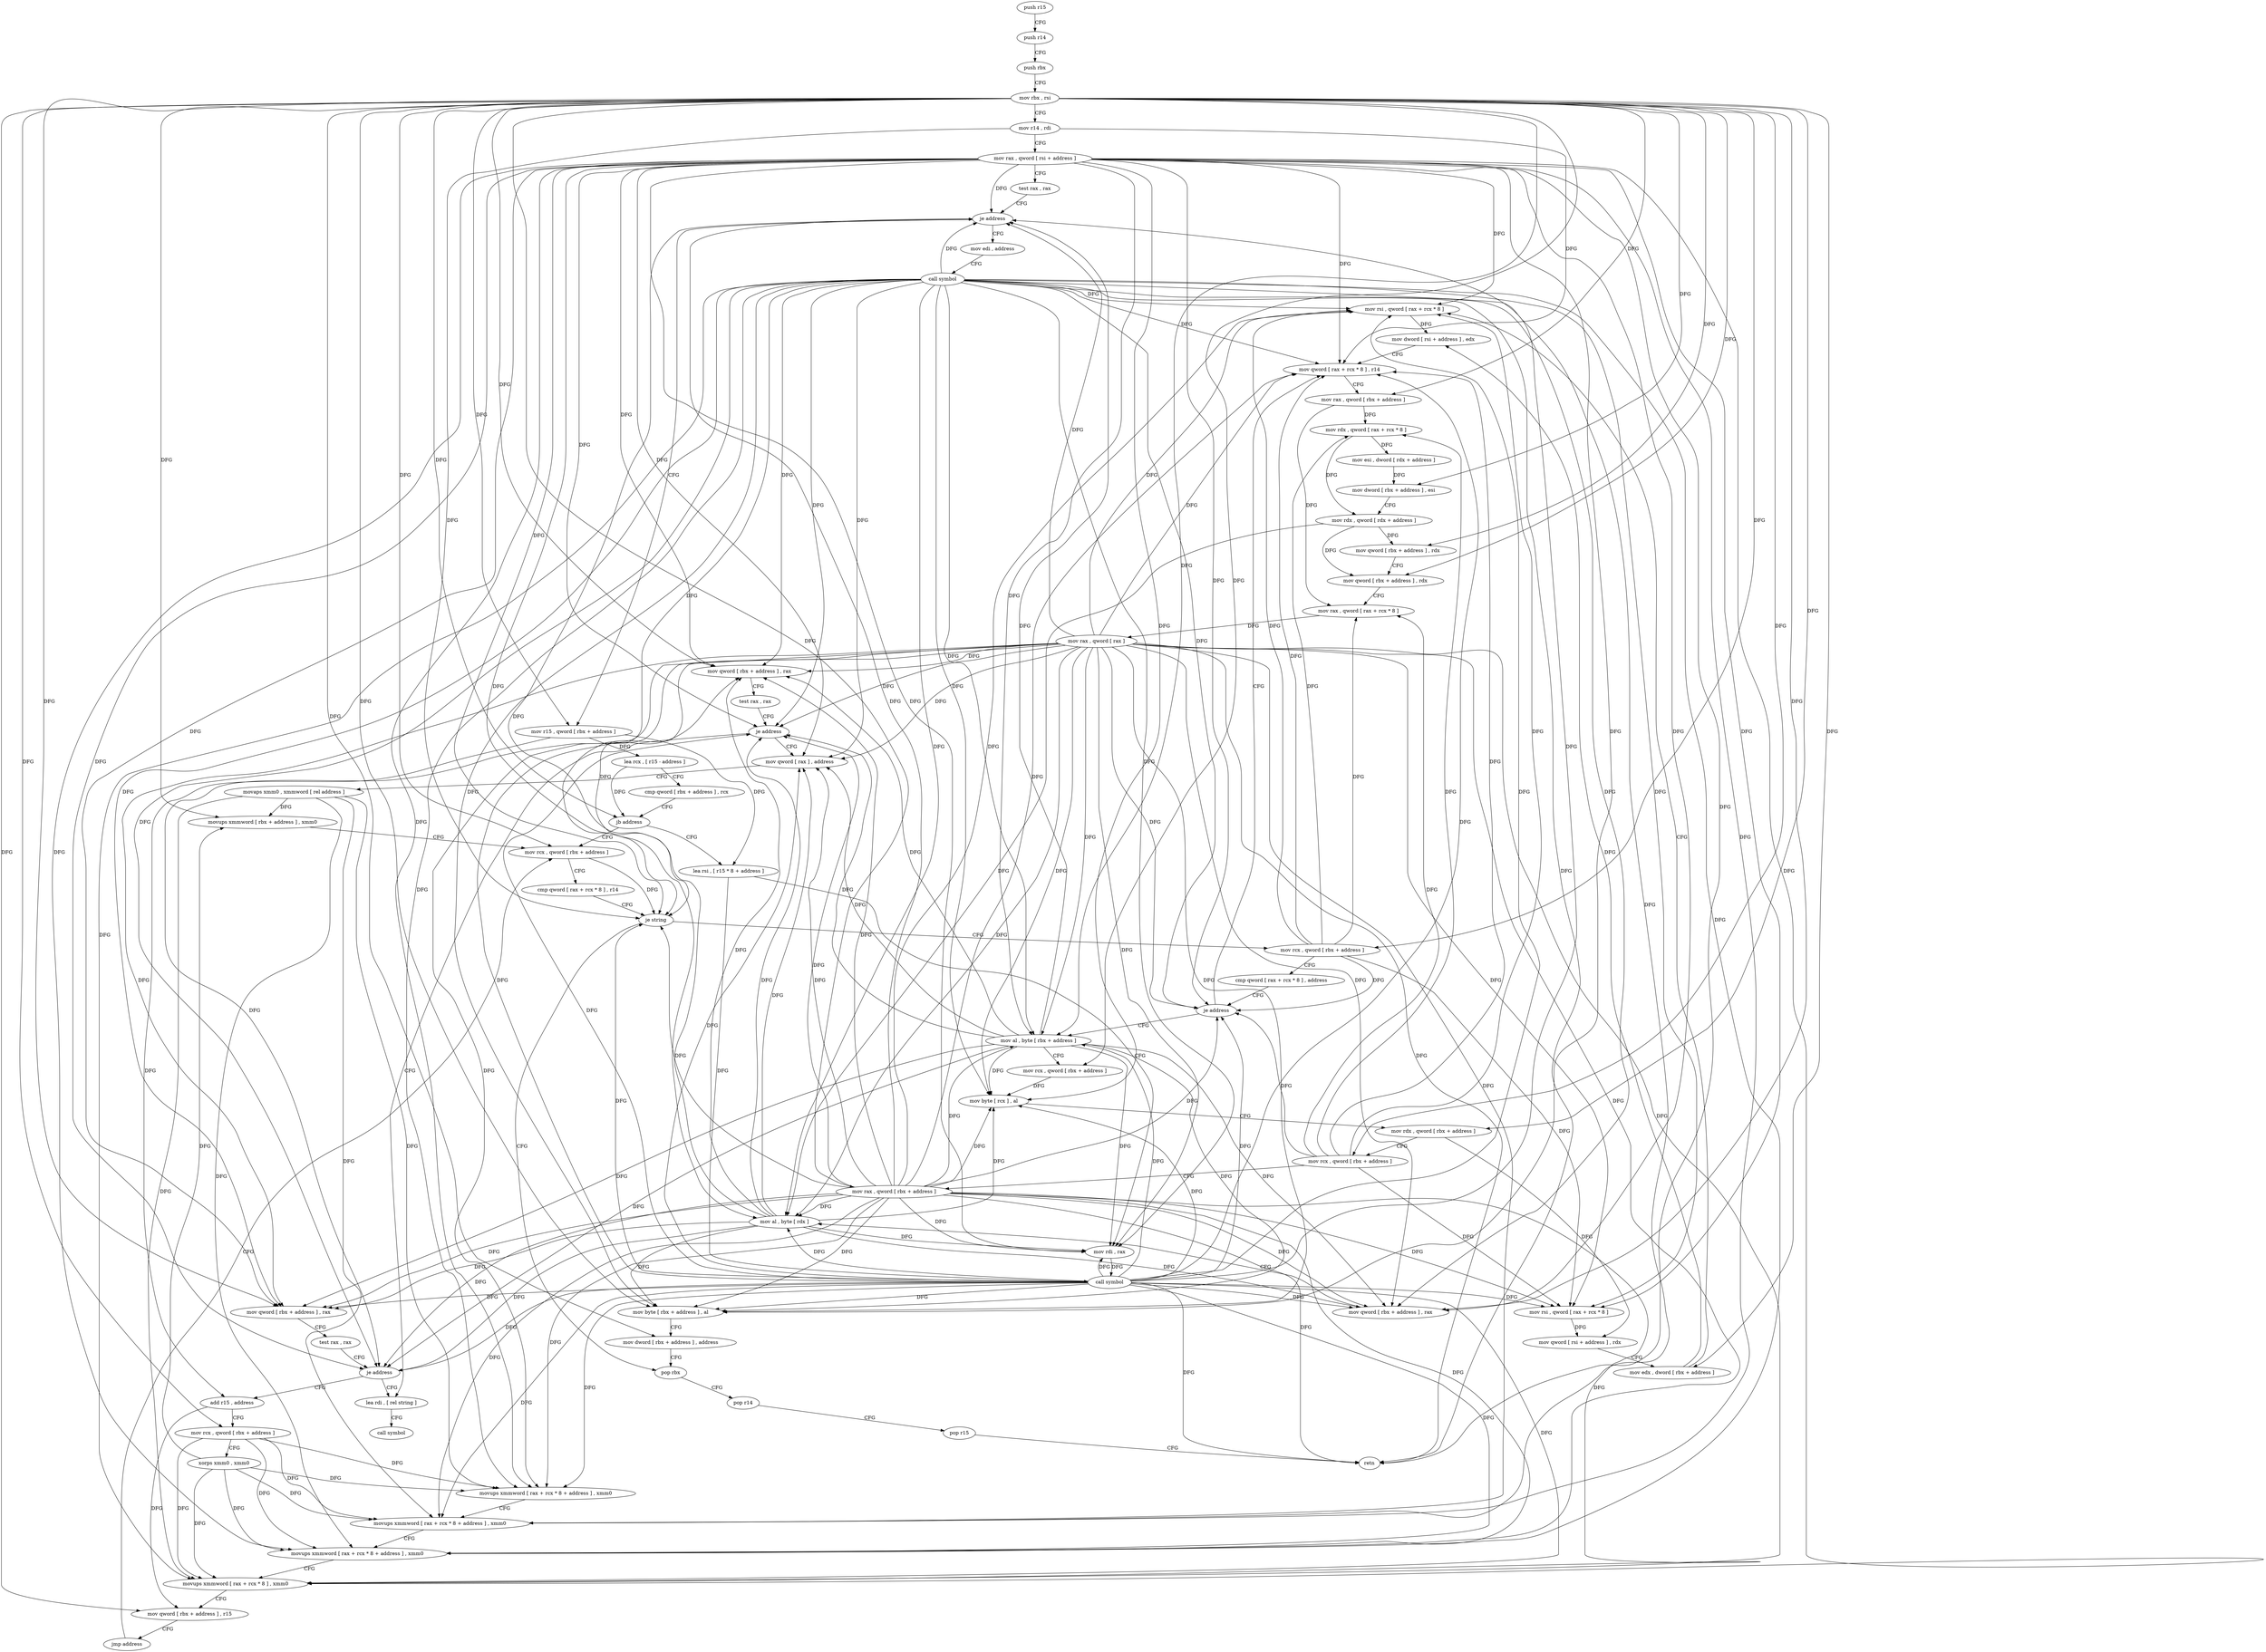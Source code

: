 digraph "func" {
"127712" [label = "push r15" ]
"127714" [label = "push r14" ]
"127716" [label = "push rbx" ]
"127717" [label = "mov rbx , rsi" ]
"127720" [label = "mov r14 , rdi" ]
"127723" [label = "mov rax , qword [ rsi + address ]" ]
"127727" [label = "test rax , rax" ]
"127730" [label = "je address" ]
"127811" [label = "mov edi , address" ]
"127732" [label = "mov r15 , qword [ rbx + address ]" ]
"127816" [label = "call symbol" ]
"127821" [label = "mov qword [ rbx + address ] , rax" ]
"127825" [label = "test rax , rax" ]
"127828" [label = "je address" ]
"127974" [label = "lea rdi , [ rel string ]" ]
"127834" [label = "mov qword [ rax ] , address" ]
"127736" [label = "lea rcx , [ r15 - address ]" ]
"127740" [label = "cmp qword [ rbx + address ] , rcx" ]
"127744" [label = "jb address" ]
"127852" [label = "mov rcx , qword [ rbx + address ]" ]
"127746" [label = "lea rsi , [ r15 * 8 + address ]" ]
"127981" [label = "call symbol" ]
"127841" [label = "movaps xmm0 , xmmword [ rel address ]" ]
"127848" [label = "movups xmmword [ rbx + address ] , xmm0" ]
"127856" [label = "cmp qword [ rax + rcx * 8 ] , r14" ]
"127860" [label = "je string" ]
"127968" [label = "pop rbx" ]
"127862" [label = "mov rcx , qword [ rbx + address ]" ]
"127754" [label = "mov rdi , rax" ]
"127757" [label = "call symbol" ]
"127762" [label = "mov qword [ rbx + address ] , rax" ]
"127766" [label = "test rax , rax" ]
"127769" [label = "je address" ]
"127775" [label = "add r15 , address" ]
"127969" [label = "pop r14" ]
"127971" [label = "pop r15" ]
"127973" [label = "retn" ]
"127866" [label = "cmp qword [ rax + rcx * 8 ] , address" ]
"127871" [label = "je address" ]
"127912" [label = "mov qword [ rax + rcx * 8 ] , r14" ]
"127873" [label = "mov al , byte [ rbx + address ]" ]
"127779" [label = "mov rcx , qword [ rbx + address ]" ]
"127783" [label = "xorps xmm0 , xmm0" ]
"127786" [label = "movups xmmword [ rax + rcx * 8 + address ] , xmm0" ]
"127791" [label = "movups xmmword [ rax + rcx * 8 + address ] , xmm0" ]
"127796" [label = "movups xmmword [ rax + rcx * 8 + address ] , xmm0" ]
"127801" [label = "movups xmmword [ rax + rcx * 8 ] , xmm0" ]
"127805" [label = "mov qword [ rbx + address ] , r15" ]
"127809" [label = "jmp address" ]
"127916" [label = "mov rax , qword [ rbx + address ]" ]
"127920" [label = "mov rdx , qword [ rax + rcx * 8 ]" ]
"127924" [label = "mov esi , dword [ rdx + address ]" ]
"127927" [label = "mov dword [ rbx + address ] , esi" ]
"127930" [label = "mov rdx , qword [ rdx + address ]" ]
"127934" [label = "mov qword [ rbx + address ] , rdx" ]
"127938" [label = "mov qword [ rbx + address ] , rdx" ]
"127945" [label = "mov rax , qword [ rax + rcx * 8 ]" ]
"127949" [label = "mov rax , qword [ rax ]" ]
"127952" [label = "mov qword [ rbx + address ] , rax" ]
"127956" [label = "mov al , byte [ rdx ]" ]
"127958" [label = "mov byte [ rbx + address ] , al" ]
"127961" [label = "mov dword [ rbx + address ] , address" ]
"127876" [label = "mov rcx , qword [ rbx + address ]" ]
"127880" [label = "mov byte [ rcx ] , al" ]
"127882" [label = "mov rdx , qword [ rbx + address ]" ]
"127886" [label = "mov rcx , qword [ rbx + address ]" ]
"127890" [label = "mov rax , qword [ rbx + address ]" ]
"127894" [label = "mov rsi , qword [ rax + rcx * 8 ]" ]
"127898" [label = "mov qword [ rsi + address ] , rdx" ]
"127902" [label = "mov edx , dword [ rbx + address ]" ]
"127905" [label = "mov rsi , qword [ rax + rcx * 8 ]" ]
"127909" [label = "mov dword [ rsi + address ] , edx" ]
"127712" -> "127714" [ label = "CFG" ]
"127714" -> "127716" [ label = "CFG" ]
"127716" -> "127717" [ label = "CFG" ]
"127717" -> "127720" [ label = "CFG" ]
"127717" -> "127821" [ label = "DFG" ]
"127717" -> "127732" [ label = "DFG" ]
"127717" -> "127744" [ label = "DFG" ]
"127717" -> "127848" [ label = "DFG" ]
"127717" -> "127852" [ label = "DFG" ]
"127717" -> "127762" [ label = "DFG" ]
"127717" -> "127862" [ label = "DFG" ]
"127717" -> "127779" [ label = "DFG" ]
"127717" -> "127805" [ label = "DFG" ]
"127717" -> "127916" [ label = "DFG" ]
"127717" -> "127927" [ label = "DFG" ]
"127717" -> "127934" [ label = "DFG" ]
"127717" -> "127938" [ label = "DFG" ]
"127717" -> "127952" [ label = "DFG" ]
"127717" -> "127958" [ label = "DFG" ]
"127717" -> "127961" [ label = "DFG" ]
"127717" -> "127873" [ label = "DFG" ]
"127717" -> "127876" [ label = "DFG" ]
"127717" -> "127882" [ label = "DFG" ]
"127717" -> "127886" [ label = "DFG" ]
"127717" -> "127890" [ label = "DFG" ]
"127717" -> "127902" [ label = "DFG" ]
"127720" -> "127723" [ label = "CFG" ]
"127720" -> "127860" [ label = "DFG" ]
"127720" -> "127912" [ label = "DFG" ]
"127723" -> "127727" [ label = "CFG" ]
"127723" -> "127730" [ label = "DFG" ]
"127723" -> "127821" [ label = "DFG" ]
"127723" -> "127828" [ label = "DFG" ]
"127723" -> "127834" [ label = "DFG" ]
"127723" -> "127860" [ label = "DFG" ]
"127723" -> "127754" [ label = "DFG" ]
"127723" -> "127762" [ label = "DFG" ]
"127723" -> "127769" [ label = "DFG" ]
"127723" -> "127973" [ label = "DFG" ]
"127723" -> "127871" [ label = "DFG" ]
"127723" -> "127786" [ label = "DFG" ]
"127723" -> "127791" [ label = "DFG" ]
"127723" -> "127796" [ label = "DFG" ]
"127723" -> "127801" [ label = "DFG" ]
"127723" -> "127912" [ label = "DFG" ]
"127723" -> "127952" [ label = "DFG" ]
"127723" -> "127956" [ label = "DFG" ]
"127723" -> "127958" [ label = "DFG" ]
"127723" -> "127873" [ label = "DFG" ]
"127723" -> "127880" [ label = "DFG" ]
"127723" -> "127894" [ label = "DFG" ]
"127723" -> "127905" [ label = "DFG" ]
"127727" -> "127730" [ label = "CFG" ]
"127730" -> "127811" [ label = "CFG" ]
"127730" -> "127732" [ label = "CFG" ]
"127811" -> "127816" [ label = "CFG" ]
"127732" -> "127736" [ label = "DFG" ]
"127732" -> "127746" [ label = "DFG" ]
"127732" -> "127775" [ label = "DFG" ]
"127816" -> "127821" [ label = "DFG" ]
"127816" -> "127730" [ label = "DFG" ]
"127816" -> "127828" [ label = "DFG" ]
"127816" -> "127834" [ label = "DFG" ]
"127816" -> "127860" [ label = "DFG" ]
"127816" -> "127754" [ label = "DFG" ]
"127816" -> "127762" [ label = "DFG" ]
"127816" -> "127769" [ label = "DFG" ]
"127816" -> "127973" [ label = "DFG" ]
"127816" -> "127871" [ label = "DFG" ]
"127816" -> "127786" [ label = "DFG" ]
"127816" -> "127791" [ label = "DFG" ]
"127816" -> "127796" [ label = "DFG" ]
"127816" -> "127801" [ label = "DFG" ]
"127816" -> "127912" [ label = "DFG" ]
"127816" -> "127952" [ label = "DFG" ]
"127816" -> "127956" [ label = "DFG" ]
"127816" -> "127958" [ label = "DFG" ]
"127816" -> "127873" [ label = "DFG" ]
"127816" -> "127880" [ label = "DFG" ]
"127816" -> "127894" [ label = "DFG" ]
"127816" -> "127905" [ label = "DFG" ]
"127821" -> "127825" [ label = "CFG" ]
"127825" -> "127828" [ label = "CFG" ]
"127828" -> "127974" [ label = "CFG" ]
"127828" -> "127834" [ label = "CFG" ]
"127974" -> "127981" [ label = "CFG" ]
"127834" -> "127841" [ label = "CFG" ]
"127736" -> "127740" [ label = "CFG" ]
"127736" -> "127744" [ label = "DFG" ]
"127740" -> "127744" [ label = "CFG" ]
"127744" -> "127852" [ label = "CFG" ]
"127744" -> "127746" [ label = "CFG" ]
"127852" -> "127856" [ label = "CFG" ]
"127852" -> "127860" [ label = "DFG" ]
"127746" -> "127754" [ label = "CFG" ]
"127746" -> "127757" [ label = "DFG" ]
"127841" -> "127848" [ label = "DFG" ]
"127841" -> "127786" [ label = "DFG" ]
"127841" -> "127791" [ label = "DFG" ]
"127841" -> "127796" [ label = "DFG" ]
"127841" -> "127801" [ label = "DFG" ]
"127848" -> "127852" [ label = "CFG" ]
"127856" -> "127860" [ label = "CFG" ]
"127860" -> "127968" [ label = "CFG" ]
"127860" -> "127862" [ label = "CFG" ]
"127968" -> "127969" [ label = "CFG" ]
"127862" -> "127866" [ label = "CFG" ]
"127862" -> "127871" [ label = "DFG" ]
"127862" -> "127912" [ label = "DFG" ]
"127862" -> "127920" [ label = "DFG" ]
"127862" -> "127945" [ label = "DFG" ]
"127862" -> "127894" [ label = "DFG" ]
"127862" -> "127905" [ label = "DFG" ]
"127754" -> "127757" [ label = "DFG" ]
"127757" -> "127762" [ label = "DFG" ]
"127757" -> "127730" [ label = "DFG" ]
"127757" -> "127821" [ label = "DFG" ]
"127757" -> "127828" [ label = "DFG" ]
"127757" -> "127834" [ label = "DFG" ]
"127757" -> "127754" [ label = "DFG" ]
"127757" -> "127860" [ label = "DFG" ]
"127757" -> "127769" [ label = "DFG" ]
"127757" -> "127973" [ label = "DFG" ]
"127757" -> "127871" [ label = "DFG" ]
"127757" -> "127786" [ label = "DFG" ]
"127757" -> "127791" [ label = "DFG" ]
"127757" -> "127796" [ label = "DFG" ]
"127757" -> "127801" [ label = "DFG" ]
"127757" -> "127912" [ label = "DFG" ]
"127757" -> "127952" [ label = "DFG" ]
"127757" -> "127956" [ label = "DFG" ]
"127757" -> "127958" [ label = "DFG" ]
"127757" -> "127873" [ label = "DFG" ]
"127757" -> "127880" [ label = "DFG" ]
"127757" -> "127894" [ label = "DFG" ]
"127757" -> "127905" [ label = "DFG" ]
"127762" -> "127766" [ label = "CFG" ]
"127766" -> "127769" [ label = "CFG" ]
"127769" -> "127974" [ label = "CFG" ]
"127769" -> "127775" [ label = "CFG" ]
"127775" -> "127779" [ label = "CFG" ]
"127775" -> "127805" [ label = "DFG" ]
"127969" -> "127971" [ label = "CFG" ]
"127971" -> "127973" [ label = "CFG" ]
"127866" -> "127871" [ label = "CFG" ]
"127871" -> "127912" [ label = "CFG" ]
"127871" -> "127873" [ label = "CFG" ]
"127912" -> "127916" [ label = "CFG" ]
"127873" -> "127876" [ label = "CFG" ]
"127873" -> "127730" [ label = "DFG" ]
"127873" -> "127821" [ label = "DFG" ]
"127873" -> "127828" [ label = "DFG" ]
"127873" -> "127834" [ label = "DFG" ]
"127873" -> "127754" [ label = "DFG" ]
"127873" -> "127762" [ label = "DFG" ]
"127873" -> "127769" [ label = "DFG" ]
"127873" -> "127952" [ label = "DFG" ]
"127873" -> "127958" [ label = "DFG" ]
"127873" -> "127880" [ label = "DFG" ]
"127779" -> "127783" [ label = "CFG" ]
"127779" -> "127786" [ label = "DFG" ]
"127779" -> "127791" [ label = "DFG" ]
"127779" -> "127796" [ label = "DFG" ]
"127779" -> "127801" [ label = "DFG" ]
"127783" -> "127786" [ label = "DFG" ]
"127783" -> "127848" [ label = "DFG" ]
"127783" -> "127791" [ label = "DFG" ]
"127783" -> "127796" [ label = "DFG" ]
"127783" -> "127801" [ label = "DFG" ]
"127786" -> "127791" [ label = "CFG" ]
"127791" -> "127796" [ label = "CFG" ]
"127796" -> "127801" [ label = "CFG" ]
"127801" -> "127805" [ label = "CFG" ]
"127805" -> "127809" [ label = "CFG" ]
"127809" -> "127852" [ label = "CFG" ]
"127916" -> "127920" [ label = "DFG" ]
"127916" -> "127945" [ label = "DFG" ]
"127920" -> "127924" [ label = "DFG" ]
"127920" -> "127930" [ label = "DFG" ]
"127924" -> "127927" [ label = "DFG" ]
"127927" -> "127930" [ label = "CFG" ]
"127930" -> "127934" [ label = "DFG" ]
"127930" -> "127938" [ label = "DFG" ]
"127930" -> "127956" [ label = "DFG" ]
"127934" -> "127938" [ label = "CFG" ]
"127938" -> "127945" [ label = "CFG" ]
"127945" -> "127949" [ label = "DFG" ]
"127949" -> "127952" [ label = "DFG" ]
"127949" -> "127730" [ label = "DFG" ]
"127949" -> "127821" [ label = "DFG" ]
"127949" -> "127828" [ label = "DFG" ]
"127949" -> "127834" [ label = "DFG" ]
"127949" -> "127754" [ label = "DFG" ]
"127949" -> "127762" [ label = "DFG" ]
"127949" -> "127769" [ label = "DFG" ]
"127949" -> "127860" [ label = "DFG" ]
"127949" -> "127973" [ label = "DFG" ]
"127949" -> "127871" [ label = "DFG" ]
"127949" -> "127786" [ label = "DFG" ]
"127949" -> "127791" [ label = "DFG" ]
"127949" -> "127796" [ label = "DFG" ]
"127949" -> "127801" [ label = "DFG" ]
"127949" -> "127912" [ label = "DFG" ]
"127949" -> "127956" [ label = "DFG" ]
"127949" -> "127958" [ label = "DFG" ]
"127949" -> "127873" [ label = "DFG" ]
"127949" -> "127880" [ label = "DFG" ]
"127949" -> "127894" [ label = "DFG" ]
"127949" -> "127905" [ label = "DFG" ]
"127952" -> "127956" [ label = "CFG" ]
"127956" -> "127958" [ label = "DFG" ]
"127956" -> "127730" [ label = "DFG" ]
"127956" -> "127821" [ label = "DFG" ]
"127956" -> "127828" [ label = "DFG" ]
"127956" -> "127834" [ label = "DFG" ]
"127956" -> "127754" [ label = "DFG" ]
"127956" -> "127762" [ label = "DFG" ]
"127956" -> "127769" [ label = "DFG" ]
"127956" -> "127952" [ label = "DFG" ]
"127956" -> "127880" [ label = "DFG" ]
"127958" -> "127961" [ label = "CFG" ]
"127961" -> "127968" [ label = "CFG" ]
"127876" -> "127880" [ label = "DFG" ]
"127880" -> "127882" [ label = "CFG" ]
"127882" -> "127886" [ label = "CFG" ]
"127882" -> "127898" [ label = "DFG" ]
"127886" -> "127890" [ label = "CFG" ]
"127886" -> "127871" [ label = "DFG" ]
"127886" -> "127920" [ label = "DFG" ]
"127886" -> "127945" [ label = "DFG" ]
"127886" -> "127912" [ label = "DFG" ]
"127886" -> "127894" [ label = "DFG" ]
"127886" -> "127905" [ label = "DFG" ]
"127890" -> "127894" [ label = "DFG" ]
"127890" -> "127730" [ label = "DFG" ]
"127890" -> "127821" [ label = "DFG" ]
"127890" -> "127828" [ label = "DFG" ]
"127890" -> "127834" [ label = "DFG" ]
"127890" -> "127754" [ label = "DFG" ]
"127890" -> "127762" [ label = "DFG" ]
"127890" -> "127769" [ label = "DFG" ]
"127890" -> "127952" [ label = "DFG" ]
"127890" -> "127958" [ label = "DFG" ]
"127890" -> "127880" [ label = "DFG" ]
"127890" -> "127860" [ label = "DFG" ]
"127890" -> "127973" [ label = "DFG" ]
"127890" -> "127871" [ label = "DFG" ]
"127890" -> "127786" [ label = "DFG" ]
"127890" -> "127791" [ label = "DFG" ]
"127890" -> "127796" [ label = "DFG" ]
"127890" -> "127801" [ label = "DFG" ]
"127890" -> "127912" [ label = "DFG" ]
"127890" -> "127956" [ label = "DFG" ]
"127890" -> "127873" [ label = "DFG" ]
"127890" -> "127905" [ label = "DFG" ]
"127894" -> "127898" [ label = "DFG" ]
"127898" -> "127902" [ label = "CFG" ]
"127902" -> "127905" [ label = "CFG" ]
"127902" -> "127909" [ label = "DFG" ]
"127905" -> "127909" [ label = "DFG" ]
"127909" -> "127912" [ label = "CFG" ]
}
